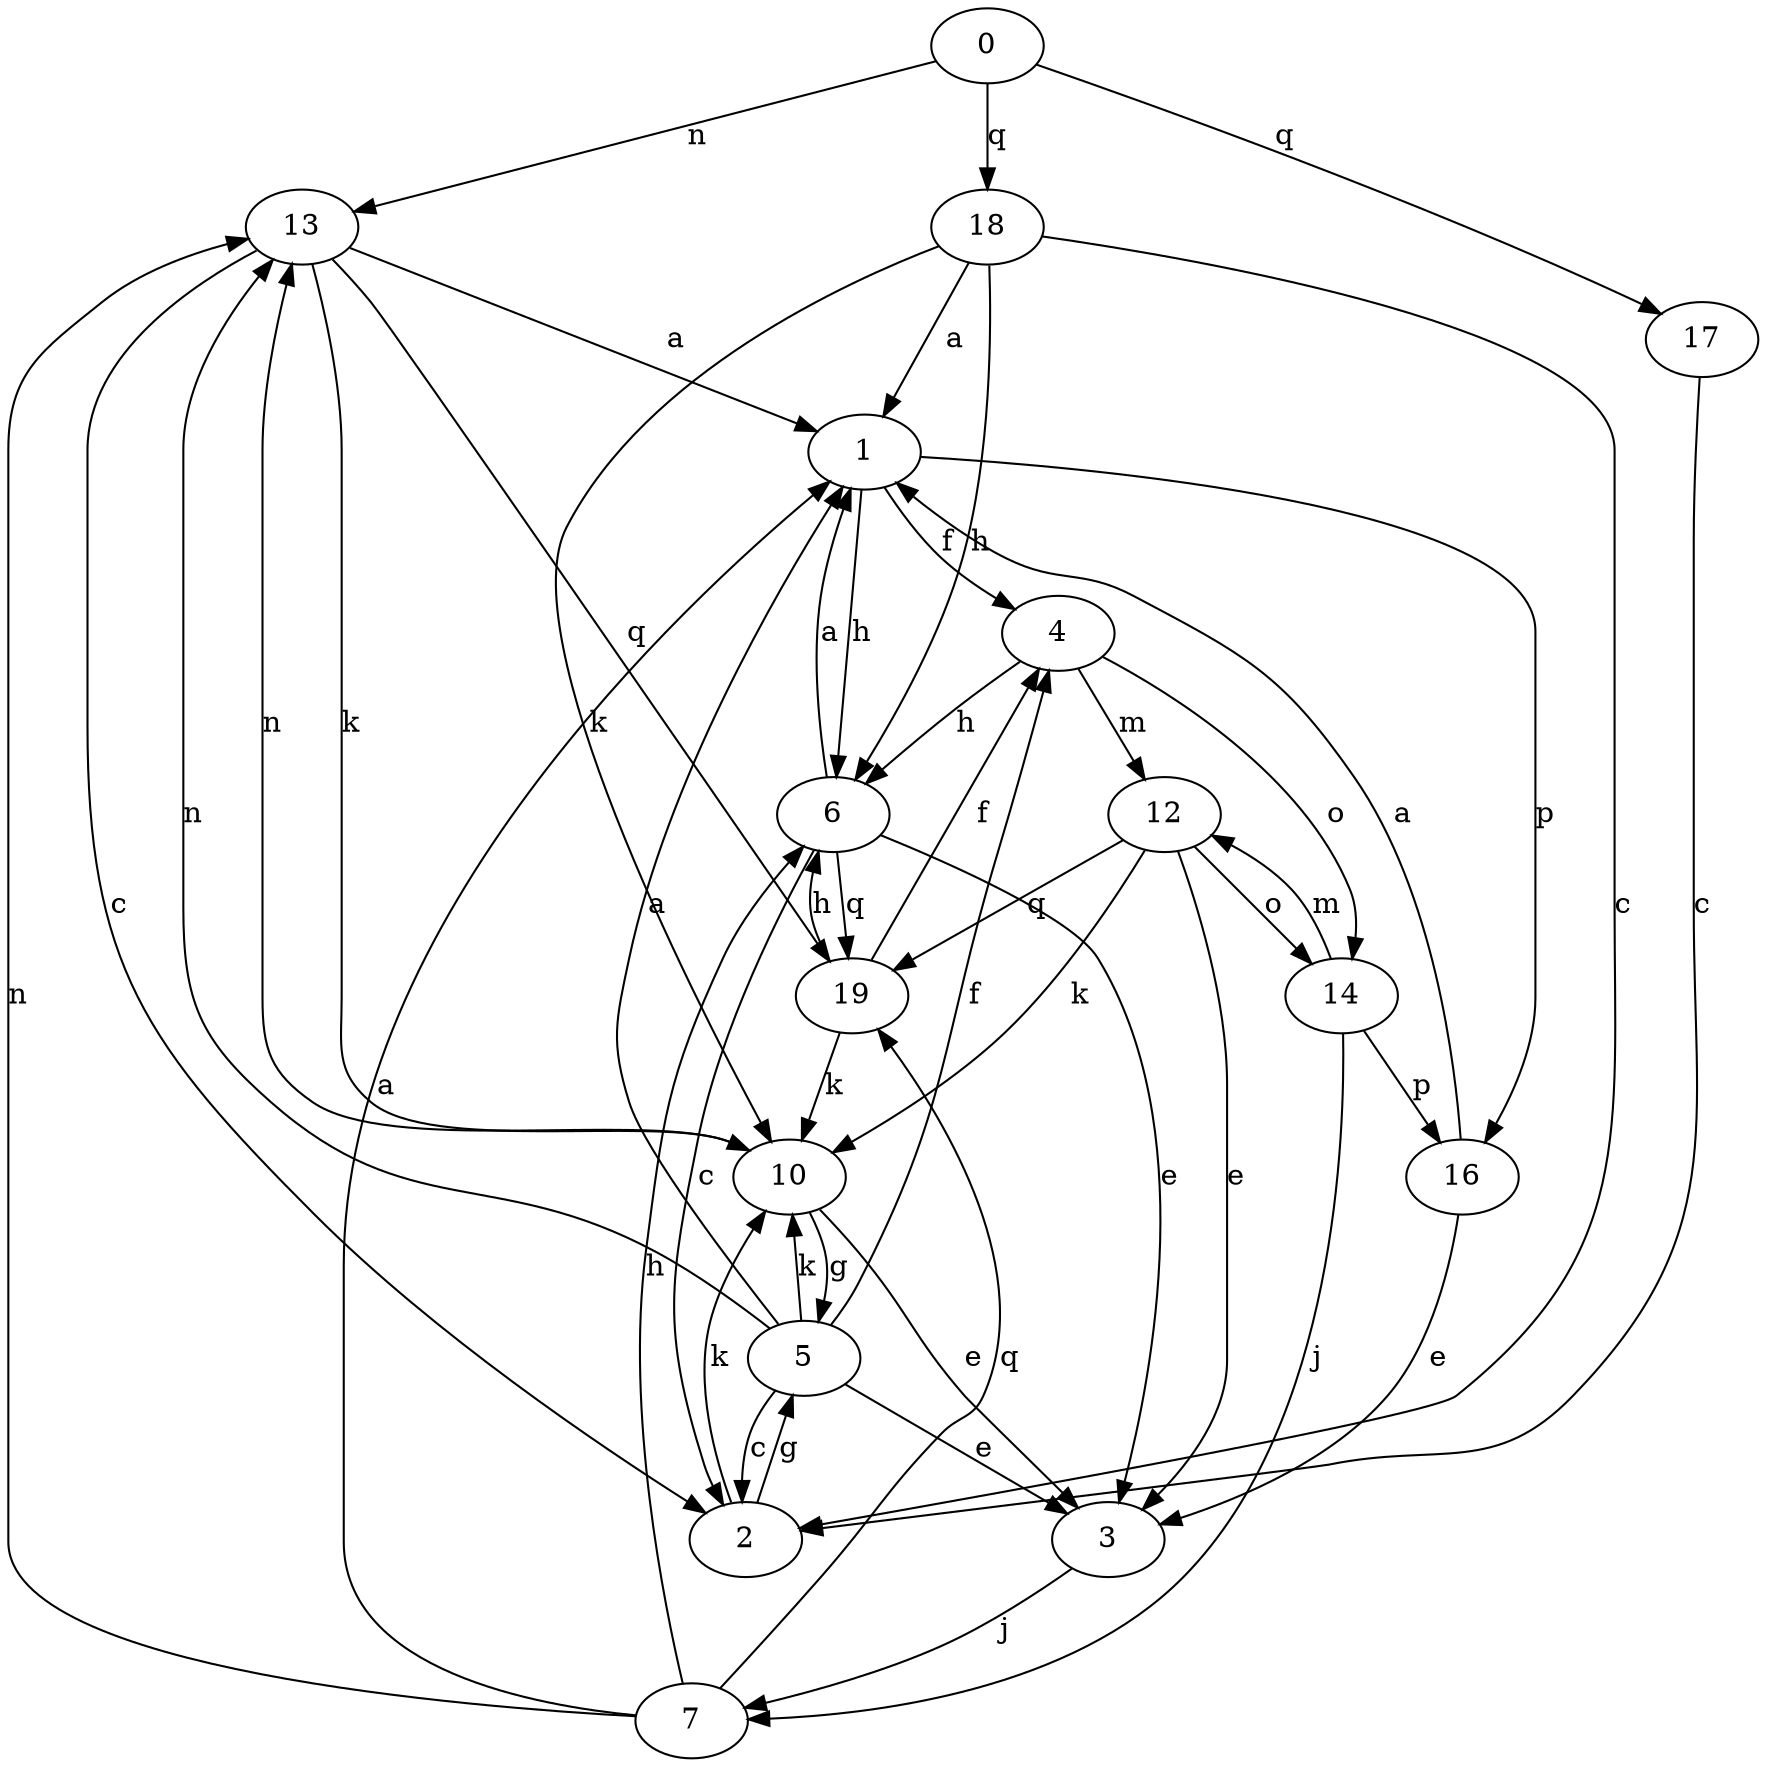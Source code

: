 strict digraph  {
0;
1;
2;
3;
4;
5;
6;
7;
10;
12;
13;
14;
16;
17;
18;
19;
0 -> 13  [label=n];
0 -> 17  [label=q];
0 -> 18  [label=q];
1 -> 4  [label=f];
1 -> 6  [label=h];
1 -> 16  [label=p];
2 -> 5  [label=g];
2 -> 10  [label=k];
3 -> 7  [label=j];
4 -> 6  [label=h];
4 -> 12  [label=m];
4 -> 14  [label=o];
5 -> 1  [label=a];
5 -> 2  [label=c];
5 -> 3  [label=e];
5 -> 4  [label=f];
5 -> 10  [label=k];
5 -> 13  [label=n];
6 -> 1  [label=a];
6 -> 2  [label=c];
6 -> 3  [label=e];
6 -> 19  [label=q];
7 -> 1  [label=a];
7 -> 6  [label=h];
7 -> 13  [label=n];
7 -> 19  [label=q];
10 -> 3  [label=e];
10 -> 5  [label=g];
10 -> 13  [label=n];
12 -> 3  [label=e];
12 -> 10  [label=k];
12 -> 14  [label=o];
12 -> 19  [label=q];
13 -> 1  [label=a];
13 -> 2  [label=c];
13 -> 10  [label=k];
13 -> 19  [label=q];
14 -> 7  [label=j];
14 -> 12  [label=m];
14 -> 16  [label=p];
16 -> 1  [label=a];
16 -> 3  [label=e];
17 -> 2  [label=c];
18 -> 1  [label=a];
18 -> 2  [label=c];
18 -> 6  [label=h];
18 -> 10  [label=k];
19 -> 4  [label=f];
19 -> 6  [label=h];
19 -> 10  [label=k];
}
